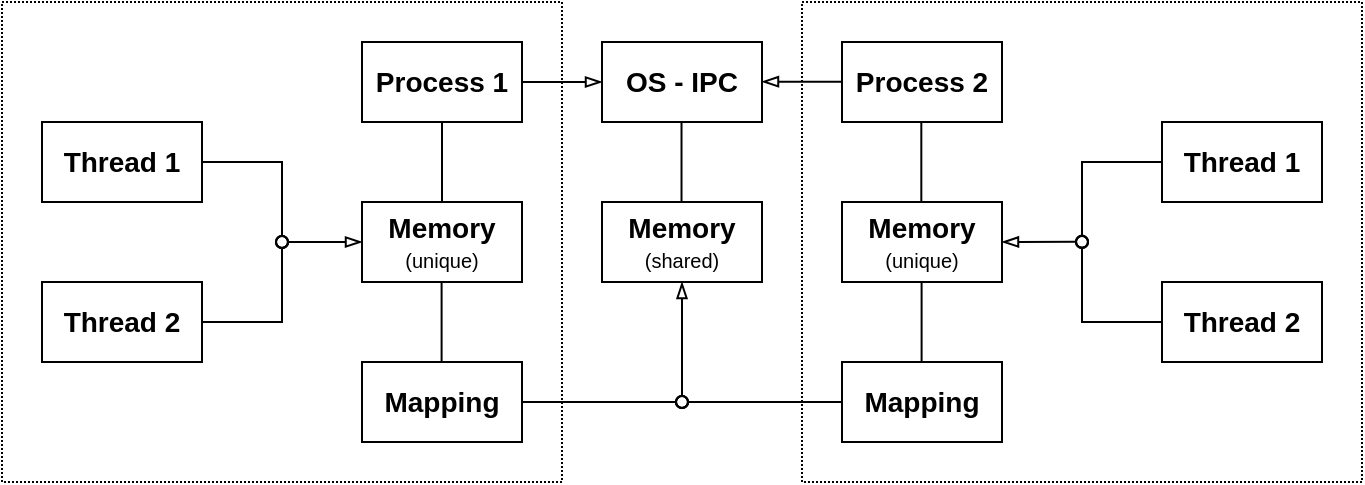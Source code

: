 <mxfile version="26.1.1">
  <diagram name="Страница — 1" id="FU6k8gnQP4EGnjS4FWrm">
    <mxGraphModel dx="782" dy="450" grid="0" gridSize="10" guides="1" tooltips="1" connect="1" arrows="1" fold="1" page="0" pageScale="1" pageWidth="827" pageHeight="1169" math="0" shadow="0">
      <root>
        <mxCell id="0" />
        <mxCell id="1" parent="0" />
        <mxCell id="wzbsA7zudg2y451D5e48-18" value="" style="rounded=0;whiteSpace=wrap;html=1;fillColor=none;dashed=1;dashPattern=1 1;fontFamily=Helvetica;" vertex="1" parent="1">
          <mxGeometry x="420" y="300" width="280" height="240" as="geometry" />
        </mxCell>
        <mxCell id="Oa3G6QQfCwyyYKQKJE6c-25" value="" style="rounded=0;whiteSpace=wrap;html=1;fillColor=none;dashed=1;dashPattern=1 1;fontFamily=Helvetica;" parent="1" vertex="1">
          <mxGeometry x="20" y="300" width="280" height="240" as="geometry" />
        </mxCell>
        <mxCell id="GUh3kZAB57dXg85Tlaq3-7" value="&lt;b style=&quot;&quot;&gt;&lt;font style=&quot;font-size: 14px;&quot;&gt;OS - IPC&lt;/font&gt;&lt;/b&gt;" style="rounded=0;whiteSpace=wrap;html=1;fontFamily=Helvetica;" parent="1" vertex="1">
          <mxGeometry x="320" y="320" width="80" height="40" as="geometry" />
        </mxCell>
        <mxCell id="GUh3kZAB57dXg85Tlaq3-5" value="&lt;font&gt;&lt;b&gt;Thread&lt;/b&gt;&lt;b&gt;&amp;nbsp;&lt;/b&gt;&lt;b&gt;&lt;font&gt;1&lt;/font&gt;&lt;/b&gt;&lt;/font&gt;" style="rounded=0;whiteSpace=wrap;html=1;fillColor=none;fontFamily=Helvetica;fontSize=14;" parent="1" vertex="1">
          <mxGeometry x="40" y="360" width="80" height="40" as="geometry" />
        </mxCell>
        <mxCell id="GUh3kZAB57dXg85Tlaq3-6" value="&lt;b style=&quot;&quot;&gt;&lt;font style=&quot;font-size: 14px;&quot;&gt;Process 1&lt;/font&gt;&lt;/b&gt;" style="text;html=1;align=center;verticalAlign=middle;whiteSpace=wrap;rounded=0;strokeColor=default;fontFamily=Helvetica;" parent="1" vertex="1">
          <mxGeometry x="200" y="320" width="80" height="40" as="geometry" />
        </mxCell>
        <mxCell id="Oa3G6QQfCwyyYKQKJE6c-9" value="&lt;b&gt;Thread&lt;/b&gt;&lt;b&gt;&amp;nbsp;&lt;/b&gt;&lt;b&gt;2&lt;/b&gt;" style="rounded=0;whiteSpace=wrap;html=1;fillColor=none;fontFamily=Helvetica;fontSize=14;" parent="1" vertex="1">
          <mxGeometry x="40" y="440" width="80" height="40" as="geometry" />
        </mxCell>
        <mxCell id="Oa3G6QQfCwyyYKQKJE6c-10" value="&lt;b style=&quot;&quot;&gt;&lt;font style=&quot;font-size: 14px;&quot;&gt;Memory&lt;/font&gt;&lt;/b&gt;&lt;div&gt;&lt;font style=&quot;font-size: 10px;&quot;&gt;(unique)&lt;/font&gt;&lt;/div&gt;" style="rounded=0;whiteSpace=wrap;html=1;fillColor=none;fontFamily=Helvetica;" parent="1" vertex="1">
          <mxGeometry x="200" y="400" width="80" height="40" as="geometry" />
        </mxCell>
        <mxCell id="wzbsA7zudg2y451D5e48-2" value="" style="endArrow=none;html=1;rounded=0;entryX=1;entryY=0.5;entryDx=0;entryDy=0;startArrow=oval;startFill=0;" edge="1" parent="1" target="GUh3kZAB57dXg85Tlaq3-5">
          <mxGeometry width="50" height="50" relative="1" as="geometry">
            <mxPoint x="160" y="420" as="sourcePoint" />
            <mxPoint x="160" y="400" as="targetPoint" />
            <Array as="points">
              <mxPoint x="160" y="380" />
            </Array>
          </mxGeometry>
        </mxCell>
        <mxCell id="wzbsA7zudg2y451D5e48-3" value="" style="endArrow=oval;html=1;rounded=0;exitX=1;exitY=0.5;exitDx=0;exitDy=0;endFill=0;" edge="1" parent="1" source="Oa3G6QQfCwyyYKQKJE6c-9">
          <mxGeometry width="50" height="50" relative="1" as="geometry">
            <mxPoint x="190" y="450" as="sourcePoint" />
            <mxPoint x="160" y="420" as="targetPoint" />
            <Array as="points">
              <mxPoint x="160" y="460" />
            </Array>
          </mxGeometry>
        </mxCell>
        <mxCell id="wzbsA7zudg2y451D5e48-4" value="" style="endArrow=blockThin;html=1;rounded=0;entryX=0;entryY=0.5;entryDx=0;entryDy=0;endFill=0;startArrow=oval;startFill=0;" edge="1" parent="1" target="Oa3G6QQfCwyyYKQKJE6c-10">
          <mxGeometry width="50" height="50" relative="1" as="geometry">
            <mxPoint x="160" y="420" as="sourcePoint" />
            <mxPoint x="180" y="420" as="targetPoint" />
          </mxGeometry>
        </mxCell>
        <mxCell id="wzbsA7zudg2y451D5e48-5" value="" style="endArrow=none;html=1;rounded=0;entryX=0.5;entryY=1;entryDx=0;entryDy=0;exitX=0.5;exitY=0;exitDx=0;exitDy=0;endFill=0;startFill=0;" edge="1" parent="1" source="Oa3G6QQfCwyyYKQKJE6c-10" target="GUh3kZAB57dXg85Tlaq3-6">
          <mxGeometry width="50" height="50" relative="1" as="geometry">
            <mxPoint x="330" y="480" as="sourcePoint" />
            <mxPoint x="380" y="430" as="targetPoint" />
          </mxGeometry>
        </mxCell>
        <mxCell id="wzbsA7zudg2y451D5e48-6" value="&lt;b style=&quot;&quot;&gt;&lt;font style=&quot;font-size: 14px;&quot;&gt;Process 2&lt;/font&gt;&lt;/b&gt;" style="text;html=1;align=center;verticalAlign=middle;whiteSpace=wrap;rounded=0;strokeColor=default;fontFamily=Helvetica;" vertex="1" parent="1">
          <mxGeometry x="440" y="320" width="80" height="40" as="geometry" />
        </mxCell>
        <mxCell id="wzbsA7zudg2y451D5e48-7" value="&lt;b style=&quot;&quot;&gt;&lt;font style=&quot;font-size: 14px;&quot;&gt;Memory&lt;/font&gt;&lt;/b&gt;&lt;div&gt;&lt;font style=&quot;font-size: 10px;&quot;&gt;(unique)&lt;/font&gt;&lt;/div&gt;" style="rounded=0;whiteSpace=wrap;html=1;fillColor=none;fontFamily=Helvetica;" vertex="1" parent="1">
          <mxGeometry x="440" y="400" width="80" height="40" as="geometry" />
        </mxCell>
        <mxCell id="wzbsA7zudg2y451D5e48-8" value="" style="endArrow=none;html=1;rounded=0;entryX=0.5;entryY=1;entryDx=0;entryDy=0;exitX=0.5;exitY=0;exitDx=0;exitDy=0;" edge="1" parent="1">
          <mxGeometry width="50" height="50" relative="1" as="geometry">
            <mxPoint x="479.66" y="400" as="sourcePoint" />
            <mxPoint x="479.66" y="360" as="targetPoint" />
          </mxGeometry>
        </mxCell>
        <mxCell id="wzbsA7zudg2y451D5e48-9" value="" style="endArrow=blockThin;html=1;rounded=0;entryX=0;entryY=0.5;entryDx=0;entryDy=0;exitX=1;exitY=0.5;exitDx=0;exitDy=0;startArrow=none;startFill=0;endFill=0;" edge="1" parent="1" source="GUh3kZAB57dXg85Tlaq3-6" target="GUh3kZAB57dXg85Tlaq3-7">
          <mxGeometry width="50" height="50" relative="1" as="geometry">
            <mxPoint x="250" y="410" as="sourcePoint" />
            <mxPoint x="250" y="370" as="targetPoint" />
          </mxGeometry>
        </mxCell>
        <mxCell id="wzbsA7zudg2y451D5e48-10" value="" style="endArrow=none;html=1;rounded=0;entryX=0;entryY=0.5;entryDx=0;entryDy=0;exitX=1;exitY=0.5;exitDx=0;exitDy=0;startArrow=blockThin;startFill=0;endFill=0;" edge="1" parent="1">
          <mxGeometry width="50" height="50" relative="1" as="geometry">
            <mxPoint x="400" y="339.83" as="sourcePoint" />
            <mxPoint x="440" y="339.83" as="targetPoint" />
          </mxGeometry>
        </mxCell>
        <mxCell id="wzbsA7zudg2y451D5e48-11" value="&lt;font&gt;&lt;b&gt;Thread&lt;/b&gt;&lt;b&gt;&amp;nbsp;&lt;/b&gt;&lt;b&gt;&lt;font&gt;1&lt;/font&gt;&lt;/b&gt;&lt;/font&gt;" style="rounded=0;whiteSpace=wrap;html=1;fillColor=none;fontFamily=Helvetica;fontSize=14;" vertex="1" parent="1">
          <mxGeometry x="600" y="360" width="80" height="40" as="geometry" />
        </mxCell>
        <mxCell id="wzbsA7zudg2y451D5e48-12" value="&lt;b&gt;Thread&lt;/b&gt;&lt;b&gt;&amp;nbsp;&lt;/b&gt;&lt;b&gt;2&lt;/b&gt;" style="rounded=0;whiteSpace=wrap;html=1;fillColor=none;fontFamily=Helvetica;fontSize=14;" vertex="1" parent="1">
          <mxGeometry x="600" y="440" width="80" height="40" as="geometry" />
        </mxCell>
        <mxCell id="wzbsA7zudg2y451D5e48-15" value="" style="endArrow=none;html=1;rounded=0;entryX=0;entryY=0.5;entryDx=0;entryDy=0;startArrow=oval;startFill=0;" edge="1" parent="1" target="wzbsA7zudg2y451D5e48-11">
          <mxGeometry width="50" height="50" relative="1" as="geometry">
            <mxPoint x="560" y="420" as="sourcePoint" />
            <mxPoint x="520" y="340" as="targetPoint" />
            <Array as="points">
              <mxPoint x="560" y="380" />
            </Array>
          </mxGeometry>
        </mxCell>
        <mxCell id="wzbsA7zudg2y451D5e48-16" value="" style="endArrow=oval;html=1;rounded=0;endFill=0;exitX=0;exitY=0.5;exitDx=0;exitDy=0;" edge="1" parent="1" source="wzbsA7zudg2y451D5e48-12">
          <mxGeometry width="50" height="50" relative="1" as="geometry">
            <mxPoint x="570" y="460" as="sourcePoint" />
            <mxPoint x="560" y="420" as="targetPoint" />
            <Array as="points">
              <mxPoint x="560" y="460" />
            </Array>
          </mxGeometry>
        </mxCell>
        <mxCell id="wzbsA7zudg2y451D5e48-17" value="" style="endArrow=blockThin;html=1;rounded=0;endFill=0;startArrow=oval;startFill=0;entryX=1;entryY=0.5;entryDx=0;entryDy=0;" edge="1" parent="1" target="wzbsA7zudg2y451D5e48-7">
          <mxGeometry width="50" height="50" relative="1" as="geometry">
            <mxPoint x="560" y="419.8" as="sourcePoint" />
            <mxPoint x="600" y="419.8" as="targetPoint" />
          </mxGeometry>
        </mxCell>
        <mxCell id="wzbsA7zudg2y451D5e48-19" value="&lt;span style=&quot;font-size: 14px;&quot;&gt;&lt;b&gt;Mapping&lt;/b&gt;&lt;/span&gt;" style="rounded=0;whiteSpace=wrap;html=1;fillColor=none;fontFamily=Helvetica;" vertex="1" parent="1">
          <mxGeometry x="200" y="480" width="80" height="40" as="geometry" />
        </mxCell>
        <mxCell id="wzbsA7zudg2y451D5e48-23" value="" style="endArrow=none;html=1;rounded=0;entryX=0.5;entryY=1;entryDx=0;entryDy=0;exitX=0.5;exitY=0;exitDx=0;exitDy=0;" edge="1" parent="1">
          <mxGeometry width="50" height="50" relative="1" as="geometry">
            <mxPoint x="239.8" y="480" as="sourcePoint" />
            <mxPoint x="239.8" y="440" as="targetPoint" />
          </mxGeometry>
        </mxCell>
        <mxCell id="wzbsA7zudg2y451D5e48-24" value="&lt;span style=&quot;font-size: 14px;&quot;&gt;&lt;b&gt;Mapping&lt;/b&gt;&lt;/span&gt;" style="rounded=0;whiteSpace=wrap;html=1;fillColor=none;fontFamily=Helvetica;" vertex="1" parent="1">
          <mxGeometry x="440" y="480" width="80" height="40" as="geometry" />
        </mxCell>
        <mxCell id="wzbsA7zudg2y451D5e48-25" value="" style="endArrow=none;html=1;rounded=0;entryX=0.5;entryY=1;entryDx=0;entryDy=0;exitX=0.5;exitY=0;exitDx=0;exitDy=0;" edge="1" parent="1">
          <mxGeometry width="50" height="50" relative="1" as="geometry">
            <mxPoint x="479.8" y="480" as="sourcePoint" />
            <mxPoint x="479.8" y="440" as="targetPoint" />
          </mxGeometry>
        </mxCell>
        <mxCell id="wzbsA7zudg2y451D5e48-26" value="&lt;font style=&quot;font-size: 14px;&quot;&gt;&lt;b style=&quot;&quot;&gt;Memory&lt;/b&gt;&lt;/font&gt;&lt;div&gt;&lt;font style=&quot;font-size: 10px;&quot;&gt;(shared)&lt;/font&gt;&lt;/div&gt;" style="rounded=0;whiteSpace=wrap;html=1;fontFamily=Helvetica;" vertex="1" parent="1">
          <mxGeometry x="320" y="400" width="80" height="40" as="geometry" />
        </mxCell>
        <mxCell id="wzbsA7zudg2y451D5e48-27" value="" style="endArrow=blockThin;html=1;rounded=0;entryX=0.5;entryY=1;entryDx=0;entryDy=0;endFill=0;startArrow=oval;startFill=0;" edge="1" parent="1" target="wzbsA7zudg2y451D5e48-26">
          <mxGeometry width="50" height="50" relative="1" as="geometry">
            <mxPoint x="360" y="500" as="sourcePoint" />
            <mxPoint x="370" y="480" as="targetPoint" />
          </mxGeometry>
        </mxCell>
        <mxCell id="wzbsA7zudg2y451D5e48-28" value="" style="endArrow=oval;html=1;rounded=0;endFill=0;exitX=1;exitY=0.5;exitDx=0;exitDy=0;" edge="1" parent="1" source="wzbsA7zudg2y451D5e48-19">
          <mxGeometry width="50" height="50" relative="1" as="geometry">
            <mxPoint x="310" y="580" as="sourcePoint" />
            <mxPoint x="360" y="500" as="targetPoint" />
          </mxGeometry>
        </mxCell>
        <mxCell id="wzbsA7zudg2y451D5e48-29" value="" style="endArrow=none;html=1;rounded=0;startArrow=oval;startFill=0;entryX=0;entryY=0.5;entryDx=0;entryDy=0;" edge="1" parent="1" target="wzbsA7zudg2y451D5e48-24">
          <mxGeometry width="50" height="50" relative="1" as="geometry">
            <mxPoint x="360" y="500" as="sourcePoint" />
            <mxPoint x="390" y="520" as="targetPoint" />
          </mxGeometry>
        </mxCell>
        <mxCell id="wzbsA7zudg2y451D5e48-30" value="" style="endArrow=none;html=1;rounded=0;entryX=0.5;entryY=1;entryDx=0;entryDy=0;exitX=0.5;exitY=0;exitDx=0;exitDy=0;endFill=0;startFill=0;" edge="1" parent="1">
          <mxGeometry width="50" height="50" relative="1" as="geometry">
            <mxPoint x="359.76" y="400" as="sourcePoint" />
            <mxPoint x="359.76" y="360" as="targetPoint" />
          </mxGeometry>
        </mxCell>
      </root>
    </mxGraphModel>
  </diagram>
</mxfile>
